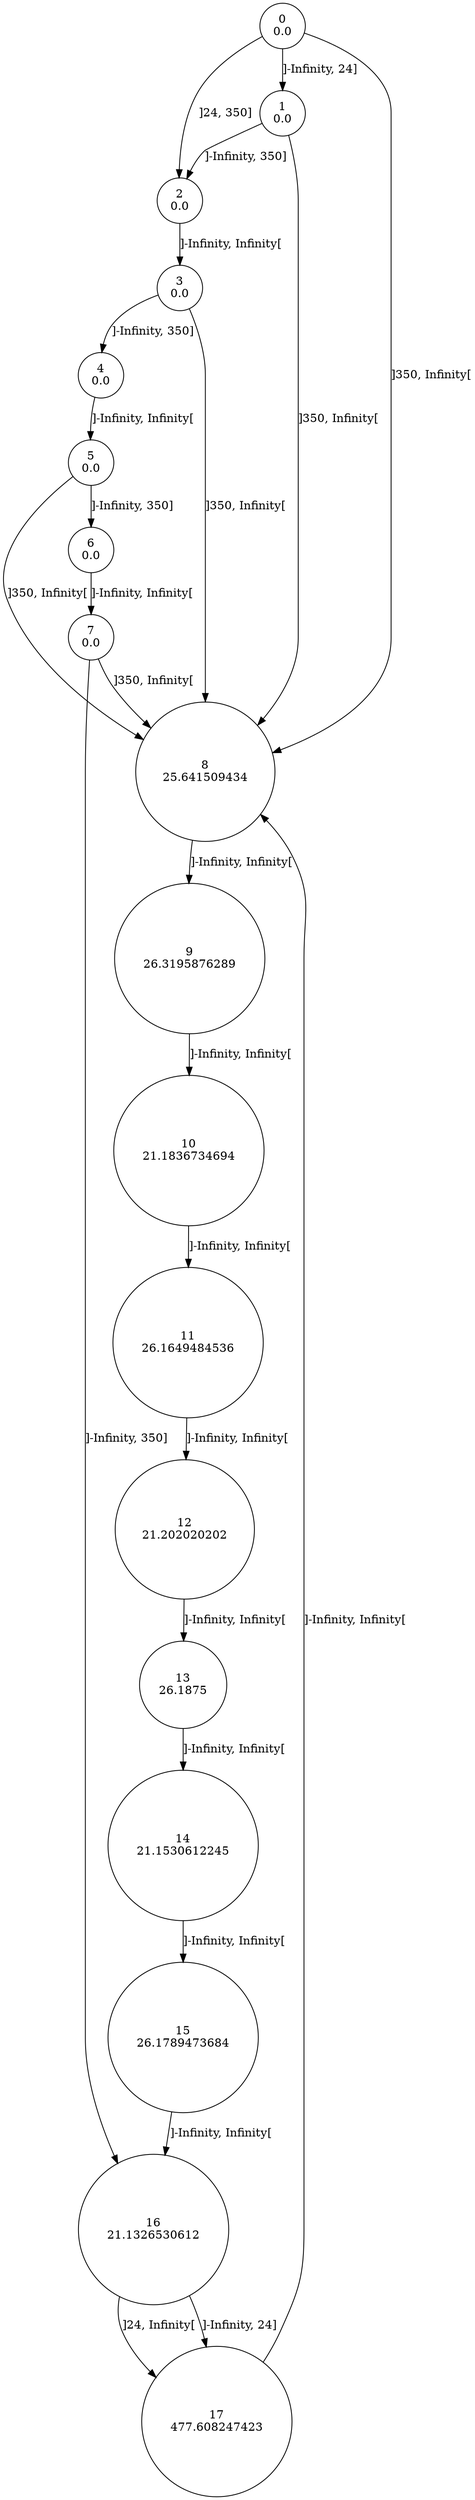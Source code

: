 digraph a {
0 [shape=circle, label="0\n0.0"];
	0 -> 1 [label="]-Infinity, 24]"];
	0 -> 2 [label="]24, 350]"];
	0 -> 8 [label="]350, Infinity["];
1 [shape=circle, label="1\n0.0"];
	1 -> 2 [label="]-Infinity, 350]"];
	1 -> 8 [label="]350, Infinity["];
2 [shape=circle, label="2\n0.0"];
	2 -> 3 [label="]-Infinity, Infinity["];
3 [shape=circle, label="3\n0.0"];
	3 -> 4 [label="]-Infinity, 350]"];
	3 -> 8 [label="]350, Infinity["];
4 [shape=circle, label="4\n0.0"];
	4 -> 5 [label="]-Infinity, Infinity["];
5 [shape=circle, label="5\n0.0"];
	5 -> 6 [label="]-Infinity, 350]"];
	5 -> 8 [label="]350, Infinity["];
6 [shape=circle, label="6\n0.0"];
	6 -> 7 [label="]-Infinity, Infinity["];
7 [shape=circle, label="7\n0.0"];
	7 -> 16 [label="]-Infinity, 350]"];
	7 -> 8 [label="]350, Infinity["];
8 [shape=circle, label="8\n25.641509434"];
	8 -> 9 [label="]-Infinity, Infinity["];
9 [shape=circle, label="9\n26.3195876289"];
	9 -> 10 [label="]-Infinity, Infinity["];
10 [shape=circle, label="10\n21.1836734694"];
	10 -> 11 [label="]-Infinity, Infinity["];
11 [shape=circle, label="11\n26.1649484536"];
	11 -> 12 [label="]-Infinity, Infinity["];
12 [shape=circle, label="12\n21.202020202"];
	12 -> 13 [label="]-Infinity, Infinity["];
13 [shape=circle, label="13\n26.1875"];
	13 -> 14 [label="]-Infinity, Infinity["];
14 [shape=circle, label="14\n21.1530612245"];
	14 -> 15 [label="]-Infinity, Infinity["];
15 [shape=circle, label="15\n26.1789473684"];
	15 -> 16 [label="]-Infinity, Infinity["];
16 [shape=circle, label="16\n21.1326530612"];
	16 -> 17 [label="]-Infinity, 24]"];
	16 -> 17 [label="]24, Infinity["];
17 [shape=circle, label="17\n477.608247423"];
	17 -> 8 [label="]-Infinity, Infinity["];
}